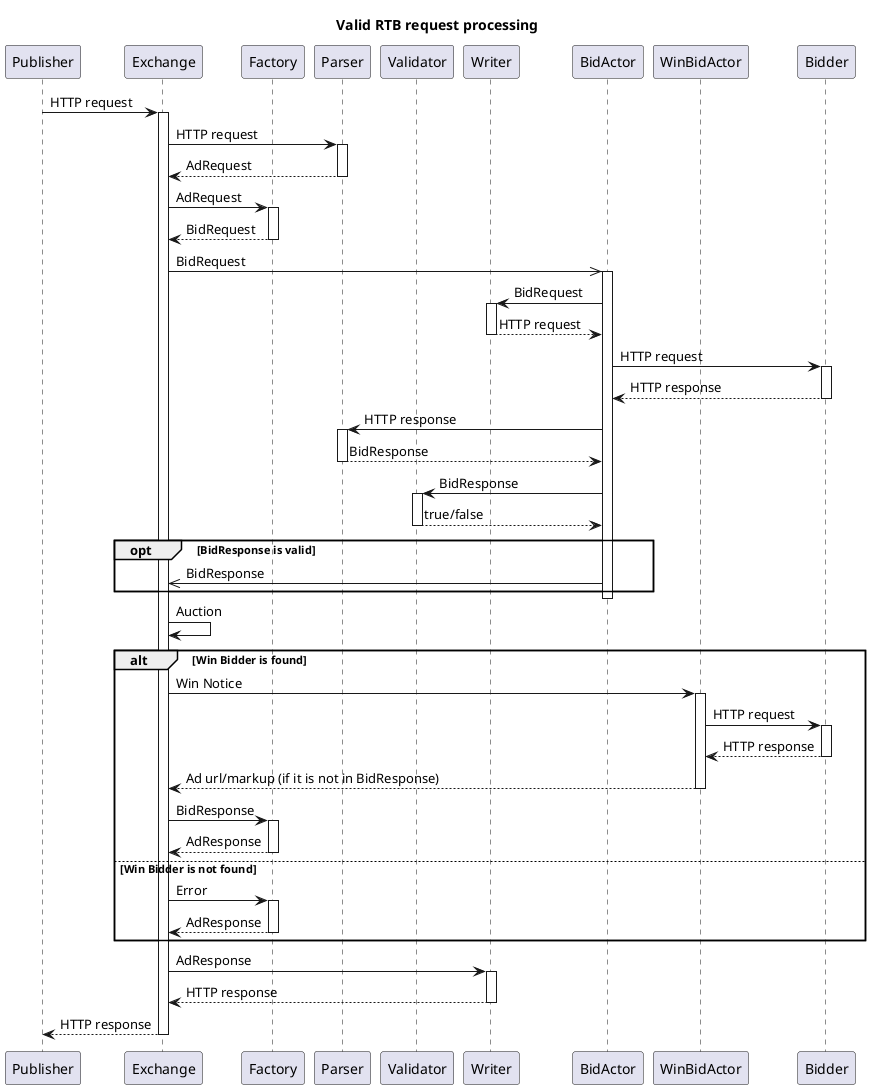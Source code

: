 @startuml

title Valid RTB request processing

participant Publisher
participant Exchange
participant Factory
participant Parser
participant Validator
participant Writer
participant BidActor
participant WinBidActor
participant Bidder

Publisher -> Exchange: HTTP request
activate Exchange

Exchange -> Parser: HTTP request
activate Parser
Exchange <-- Parser: AdRequest
deactivate Parser
Exchange -> Factory: AdRequest
activate Factory
Exchange <-- Factory: BidRequest
deactivate Factory

Exchange ->> BidActor: BidRequest
activate BidActor

BidActor -> Writer: BidRequest
activate Writer
Writer --> BidActor: HTTP request
deactivate Writer

BidActor -> Bidder: HTTP request
activate Bidder
BidActor <-- Bidder: HTTP response
deactivate Bidder

BidActor -> Parser: HTTP response
activate Parser
BidActor <-- Parser: BidResponse
deactivate Parser

BidActor -> Validator: BidResponse
activate Validator
BidActor <-- Validator: true/false
deactivate Validator
opt BidResponse is valid
    Exchange <<- BidActor: BidResponse
end
deactivate BidActor

Exchange -> Exchange: Auction

alt Win Bidder is found
    Exchange -> WinBidActor: Win Notice
    activate WinBidActor
    WinBidActor -> Bidder: HTTP request
    activate Bidder
    WinBidActor <-- Bidder: HTTP response
    deactivate Bidder
    Exchange <-- WinBidActor: Ad url/markup (if it is not in BidResponse)
    deactivate WinBidActor

    Exchange -> Factory: BidResponse
    activate Factory
    Exchange <-- Factory: AdResponse
    deactivate Factory
else Win Bidder is not found
    Exchange -> Factory: Error
    activate Factory
    Exchange <-- Factory: AdResponse
    deactivate Factory
end
Exchange -> Writer: AdResponse
activate Writer
Exchange <-- Writer: HTTP response
deactivate Writer

Exchange --> Publisher: HTTP response
deactivate Exchange

@enduml
